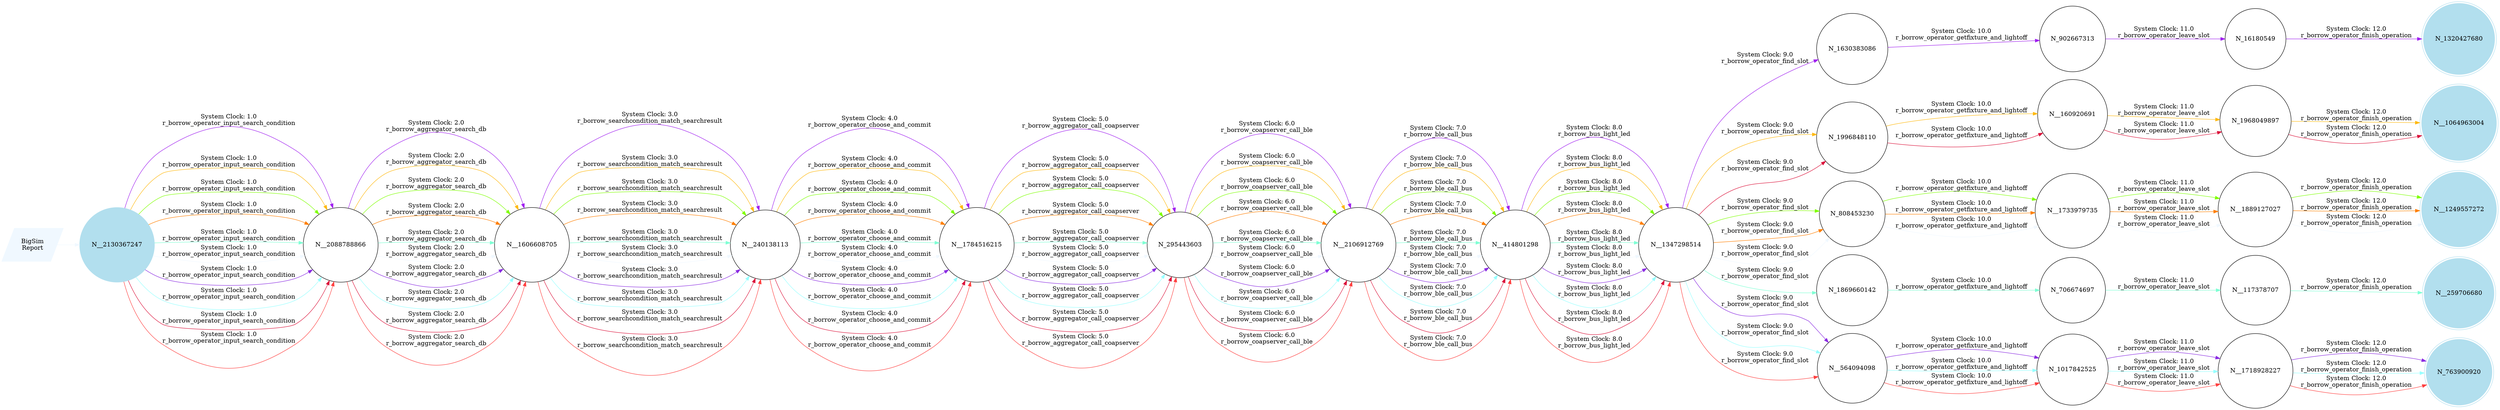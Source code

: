digraph reaction_graph {
   rankdir=LR;
   Node [shape = circle];
   BigSim_Report [shape = parallelogram color = aliceblue style=filled label="BigSim
Report"];
BigSim_Report -> N__2130367247[color = aliceblue label = ""];
 N__2130367247
 [shape=circle, color=lightblue2, style=filled];
N_1320427680[ shape = doublecircle, color=lightblue2, style=filled, label="N_1320427680"];
N__2088788866[ label="N__2088788866"];
 N__2088788866 -> N__1606608705[ color = purple label = "System Clock: 2.0
r_borrow_aggregator_search_db"];
N__1784516215[ label="N__1784516215"];
 N__1784516215 -> N_295443603[ color = purple label = "System Clock: 5.0
r_borrow_aggregator_call_coapserver"];
N__2130367247[ label="N__2130367247"];
 N__2130367247 -> N__2088788866[ color = purple label = "System Clock: 1.0
r_borrow_operator_input_search_condition"];
N_16180549[ label="N_16180549"];
 N_16180549 -> N_1320427680[ color = purple label = "System Clock: 12.0
r_borrow_operator_finish_operation"];
N__2106912769[ label="N__2106912769"];
 N__2106912769 -> N__414801298[ color = purple label = "System Clock: 7.0
r_borrow_ble_call_bus"];
N_902667313[ label="N_902667313"];
 N_902667313 -> N_16180549[ color = purple label = "System Clock: 11.0
r_borrow_operator_leave_slot"];
N__240138113[ label="N__240138113"];
 N__240138113 -> N__1784516215[ color = purple label = "System Clock: 4.0
r_borrow_operator_choose_and_commit"];
N__414801298[ label="N__414801298"];
 N__414801298 -> N__1347298514[ color = purple label = "System Clock: 8.0
r_borrow_bus_light_led"];
N_1630383086[ label="N_1630383086"];
 N_1630383086 -> N_902667313[ color = purple label = "System Clock: 10.0
r_borrow_operator_getfixture_and_lightoff"];
N__1347298514[ label="N__1347298514"];
 N__1347298514 -> N_1630383086[ color = purple label = "System Clock: 9.0
r_borrow_operator_find_slot"];
N_295443603[ label="N_295443603"];
 N_295443603 -> N__2106912769[ color = purple label = "System Clock: 6.0
r_borrow_coapserver_call_ble"];
N__1606608705[ label="N__1606608705"];
 N__1606608705 -> N__240138113[ color = purple label = "System Clock: 3.0
r_borrow_searchcondition_match_searchresult"];
N__1064963004[ shape = doublecircle, color=lightblue2, style=filled, label="N__1064963004"];
N__2088788866[ label="N__2088788866"];
 N__2088788866 -> N__1606608705[ color = darkgoldenrod1 label = "System Clock: 2.0
r_borrow_aggregator_search_db"];
N__1784516215[ label="N__1784516215"];
 N__1784516215 -> N_295443603[ color = darkgoldenrod1 label = "System Clock: 5.0
r_borrow_aggregator_call_coapserver"];
N_1968049897[ label="N_1968049897"];
 N_1968049897 -> N__1064963004[ color = darkgoldenrod1 label = "System Clock: 12.0
r_borrow_operator_finish_operation"];
N__2130367247[ label="N__2130367247"];
 N__2130367247 -> N__2088788866[ color = darkgoldenrod1 label = "System Clock: 1.0
r_borrow_operator_input_search_condition"];
N__2106912769[ label="N__2106912769"];
 N__2106912769 -> N__414801298[ color = darkgoldenrod1 label = "System Clock: 7.0
r_borrow_ble_call_bus"];
N__160920691[ label="N__160920691"];
 N__160920691 -> N_1968049897[ color = darkgoldenrod1 label = "System Clock: 11.0
r_borrow_operator_leave_slot"];
N__240138113[ label="N__240138113"];
 N__240138113 -> N__1784516215[ color = darkgoldenrod1 label = "System Clock: 4.0
r_borrow_operator_choose_and_commit"];
N__414801298[ label="N__414801298"];
 N__414801298 -> N__1347298514[ color = darkgoldenrod1 label = "System Clock: 8.0
r_borrow_bus_light_led"];
N__1347298514[ label="N__1347298514"];
 N__1347298514 -> N_1996848110[ color = darkgoldenrod1 label = "System Clock: 9.0
r_borrow_operator_find_slot"];
N_1996848110[ label="N_1996848110"];
 N_1996848110 -> N__160920691[ color = darkgoldenrod1 label = "System Clock: 10.0
r_borrow_operator_getfixture_and_lightoff"];
N_295443603[ label="N_295443603"];
 N_295443603 -> N__2106912769[ color = darkgoldenrod1 label = "System Clock: 6.0
r_borrow_coapserver_call_ble"];
N__1606608705[ label="N__1606608705"];
 N__1606608705 -> N__240138113[ color = darkgoldenrod1 label = "System Clock: 3.0
r_borrow_searchcondition_match_searchresult"];
N__1733979735[ label="N__1733979735"];
 N__1733979735 -> N__1889127027[ color = chartreuse1 label = "System Clock: 11.0
r_borrow_operator_leave_slot"];
N__2088788866[ label="N__2088788866"];
 N__2088788866 -> N__1606608705[ color = chartreuse1 label = "System Clock: 2.0
r_borrow_aggregator_search_db"];
N__1889127027[ label="N__1889127027"];
 N__1889127027 -> N__1249557272[ color = chartreuse1 label = "System Clock: 12.0
r_borrow_operator_finish_operation"];
N__1249557272[ shape = doublecircle, color=lightblue2, style=filled, label="N__1249557272"];
N__1784516215[ label="N__1784516215"];
 N__1784516215 -> N_295443603[ color = chartreuse1 label = "System Clock: 5.0
r_borrow_aggregator_call_coapserver"];
N__2130367247[ label="N__2130367247"];
 N__2130367247 -> N__2088788866[ color = chartreuse1 label = "System Clock: 1.0
r_borrow_operator_input_search_condition"];
N__2106912769[ label="N__2106912769"];
 N__2106912769 -> N__414801298[ color = chartreuse1 label = "System Clock: 7.0
r_borrow_ble_call_bus"];
N__240138113[ label="N__240138113"];
 N__240138113 -> N__1784516215[ color = chartreuse1 label = "System Clock: 4.0
r_borrow_operator_choose_and_commit"];
N__414801298[ label="N__414801298"];
 N__414801298 -> N__1347298514[ color = chartreuse1 label = "System Clock: 8.0
r_borrow_bus_light_led"];
N__1347298514[ label="N__1347298514"];
 N__1347298514 -> N_808453230[ color = chartreuse1 label = "System Clock: 9.0
r_borrow_operator_find_slot"];
N_295443603[ label="N_295443603"];
 N_295443603 -> N__2106912769[ color = chartreuse1 label = "System Clock: 6.0
r_borrow_coapserver_call_ble"];
N__1606608705[ label="N__1606608705"];
 N__1606608705 -> N__240138113[ color = chartreuse1 label = "System Clock: 3.0
r_borrow_searchcondition_match_searchresult"];
N_808453230[ label="N_808453230"];
 N_808453230 -> N__1733979735[ color = chartreuse1 label = "System Clock: 10.0
r_borrow_operator_getfixture_and_lightoff"];
N__1733979735[ label="N__1733979735"];
 N__1733979735 -> N__1889127027[ color = darkorange1 label = "System Clock: 11.0
r_borrow_operator_leave_slot"];
N__2088788866[ label="N__2088788866"];
 N__2088788866 -> N__1606608705[ color = darkorange1 label = "System Clock: 2.0
r_borrow_aggregator_search_db"];
N__1889127027[ label="N__1889127027"];
 N__1889127027 -> N__1249557272[ color = darkorange1 label = "System Clock: 12.0
r_borrow_operator_finish_operation"];
N__1249557272[ shape = doublecircle, color=lightblue2, style=filled, label="N__1249557272"];
N__1784516215[ label="N__1784516215"];
 N__1784516215 -> N_295443603[ color = darkorange1 label = "System Clock: 5.0
r_borrow_aggregator_call_coapserver"];
N__2130367247[ label="N__2130367247"];
 N__2130367247 -> N__2088788866[ color = darkorange1 label = "System Clock: 1.0
r_borrow_operator_input_search_condition"];
N__2106912769[ label="N__2106912769"];
 N__2106912769 -> N__414801298[ color = darkorange1 label = "System Clock: 7.0
r_borrow_ble_call_bus"];
N__240138113[ label="N__240138113"];
 N__240138113 -> N__1784516215[ color = darkorange1 label = "System Clock: 4.0
r_borrow_operator_choose_and_commit"];
N__414801298[ label="N__414801298"];
 N__414801298 -> N__1347298514[ color = darkorange1 label = "System Clock: 8.0
r_borrow_bus_light_led"];
N__1347298514[ label="N__1347298514"];
 N__1347298514 -> N_808453230[ color = darkorange1 label = "System Clock: 9.0
r_borrow_operator_find_slot"];
N_295443603[ label="N_295443603"];
 N_295443603 -> N__2106912769[ color = darkorange1 label = "System Clock: 6.0
r_borrow_coapserver_call_ble"];
N__1606608705[ label="N__1606608705"];
 N__1606608705 -> N__240138113[ color = darkorange1 label = "System Clock: 3.0
r_borrow_searchcondition_match_searchresult"];
N_808453230[ label="N_808453230"];
 N_808453230 -> N__1733979735[ color = darkorange1 label = "System Clock: 10.0
r_borrow_operator_getfixture_and_lightoff"];
N__2088788866[ label="N__2088788866"];
 N__2088788866 -> N__1606608705[ color = aquamarine1 label = "System Clock: 2.0
r_borrow_aggregator_search_db"];
N__117378707[ label="N__117378707"];
 N__117378707 -> N__259706680[ color = aquamarine1 label = "System Clock: 12.0
r_borrow_operator_finish_operation"];
N__1784516215[ label="N__1784516215"];
 N__1784516215 -> N_295443603[ color = aquamarine1 label = "System Clock: 5.0
r_borrow_aggregator_call_coapserver"];
N__2130367247[ label="N__2130367247"];
 N__2130367247 -> N__2088788866[ color = aquamarine1 label = "System Clock: 1.0
r_borrow_operator_input_search_condition"];
N__259706680[ shape = doublecircle, color=lightblue2, style=filled, label="N__259706680"];
N__2106912769[ label="N__2106912769"];
 N__2106912769 -> N__414801298[ color = aquamarine1 label = "System Clock: 7.0
r_borrow_ble_call_bus"];
N__240138113[ label="N__240138113"];
 N__240138113 -> N__1784516215[ color = aquamarine1 label = "System Clock: 4.0
r_borrow_operator_choose_and_commit"];
N__414801298[ label="N__414801298"];
 N__414801298 -> N__1347298514[ color = aquamarine1 label = "System Clock: 8.0
r_borrow_bus_light_led"];
N_1869660142[ label="N_1869660142"];
 N_1869660142 -> N_706674697[ color = aquamarine1 label = "System Clock: 10.0
r_borrow_operator_getfixture_and_lightoff"];
N__1347298514[ label="N__1347298514"];
 N__1347298514 -> N_1869660142[ color = aquamarine1 label = "System Clock: 9.0
r_borrow_operator_find_slot"];
N_706674697[ label="N_706674697"];
 N_706674697 -> N__117378707[ color = aquamarine1 label = "System Clock: 11.0
r_borrow_operator_leave_slot"];
N_295443603[ label="N_295443603"];
 N_295443603 -> N__2106912769[ color = aquamarine1 label = "System Clock: 6.0
r_borrow_coapserver_call_ble"];
N__1606608705[ label="N__1606608705"];
 N__1606608705 -> N__240138113[ color = aquamarine1 label = "System Clock: 3.0
r_borrow_searchcondition_match_searchresult"];
N__1733979735[ label="N__1733979735"];
 N__1733979735 -> N__1889127027[ color = aliceblue label = "System Clock: 11.0
r_borrow_operator_leave_slot"];
N__2088788866[ label="N__2088788866"];
 N__2088788866 -> N__1606608705[ color = aliceblue label = "System Clock: 2.0
r_borrow_aggregator_search_db"];
N__1889127027[ label="N__1889127027"];
 N__1889127027 -> N__1249557272[ color = aliceblue label = "System Clock: 12.0
r_borrow_operator_finish_operation"];
N__1249557272[ shape = doublecircle, color=lightblue2, style=filled, label="N__1249557272"];
N__1784516215[ label="N__1784516215"];
 N__1784516215 -> N_295443603[ color = aliceblue label = "System Clock: 5.0
r_borrow_aggregator_call_coapserver"];
N__2130367247[ label="N__2130367247"];
 N__2130367247 -> N__2088788866[ color = aliceblue label = "System Clock: 1.0
r_borrow_operator_input_search_condition"];
N__2106912769[ label="N__2106912769"];
 N__2106912769 -> N__414801298[ color = aliceblue label = "System Clock: 7.0
r_borrow_ble_call_bus"];
N__240138113[ label="N__240138113"];
 N__240138113 -> N__1784516215[ color = aliceblue label = "System Clock: 4.0
r_borrow_operator_choose_and_commit"];
N__414801298[ label="N__414801298"];
 N__414801298 -> N__1347298514[ color = aliceblue label = "System Clock: 8.0
r_borrow_bus_light_led"];
N__1347298514[ label="N__1347298514"];
 N__1347298514 -> N_808453230[ color = aliceblue label = "System Clock: 9.0
r_borrow_operator_find_slot"];
N_295443603[ label="N_295443603"];
 N_295443603 -> N__2106912769[ color = aliceblue label = "System Clock: 6.0
r_borrow_coapserver_call_ble"];
N__1606608705[ label="N__1606608705"];
 N__1606608705 -> N__240138113[ color = aliceblue label = "System Clock: 3.0
r_borrow_searchcondition_match_searchresult"];
N_808453230[ label="N_808453230"];
 N_808453230 -> N__1733979735[ color = aliceblue label = "System Clock: 10.0
r_borrow_operator_getfixture_and_lightoff"];
N__2088788866[ label="N__2088788866"];
 N__2088788866 -> N__1606608705[ color = blueviolet label = "System Clock: 2.0
r_borrow_aggregator_search_db"];
N__1718928227[ label="N__1718928227"];
 N__1718928227 -> N_763900920[ color = blueviolet label = "System Clock: 12.0
r_borrow_operator_finish_operation"];
N_1017842525[ label="N_1017842525"];
 N_1017842525 -> N__1718928227[ color = blueviolet label = "System Clock: 11.0
r_borrow_operator_leave_slot"];
N__1784516215[ label="N__1784516215"];
 N__1784516215 -> N_295443603[ color = blueviolet label = "System Clock: 5.0
r_borrow_aggregator_call_coapserver"];
N__564094098[ label="N__564094098"];
 N__564094098 -> N_1017842525[ color = blueviolet label = "System Clock: 10.0
r_borrow_operator_getfixture_and_lightoff"];
N__2130367247[ label="N__2130367247"];
 N__2130367247 -> N__2088788866[ color = blueviolet label = "System Clock: 1.0
r_borrow_operator_input_search_condition"];
N__2106912769[ label="N__2106912769"];
 N__2106912769 -> N__414801298[ color = blueviolet label = "System Clock: 7.0
r_borrow_ble_call_bus"];
N__240138113[ label="N__240138113"];
 N__240138113 -> N__1784516215[ color = blueviolet label = "System Clock: 4.0
r_borrow_operator_choose_and_commit"];
N__414801298[ label="N__414801298"];
 N__414801298 -> N__1347298514[ color = blueviolet label = "System Clock: 8.0
r_borrow_bus_light_led"];
N__1347298514[ label="N__1347298514"];
 N__1347298514 -> N__564094098[ color = blueviolet label = "System Clock: 9.0
r_borrow_operator_find_slot"];
N_295443603[ label="N_295443603"];
 N_295443603 -> N__2106912769[ color = blueviolet label = "System Clock: 6.0
r_borrow_coapserver_call_ble"];
N__1606608705[ label="N__1606608705"];
 N__1606608705 -> N__240138113[ color = blueviolet label = "System Clock: 3.0
r_borrow_searchcondition_match_searchresult"];
N_763900920[ shape = doublecircle, color=lightblue2, style=filled, label="N_763900920"];
N__2088788866[ label="N__2088788866"];
 N__2088788866 -> N__1606608705[ color = darkslategray1 label = "System Clock: 2.0
r_borrow_aggregator_search_db"];
N__1718928227[ label="N__1718928227"];
 N__1718928227 -> N_763900920[ color = darkslategray1 label = "System Clock: 12.0
r_borrow_operator_finish_operation"];
N_1017842525[ label="N_1017842525"];
 N_1017842525 -> N__1718928227[ color = darkslategray1 label = "System Clock: 11.0
r_borrow_operator_leave_slot"];
N__1784516215[ label="N__1784516215"];
 N__1784516215 -> N_295443603[ color = darkslategray1 label = "System Clock: 5.0
r_borrow_aggregator_call_coapserver"];
N__564094098[ label="N__564094098"];
 N__564094098 -> N_1017842525[ color = darkslategray1 label = "System Clock: 10.0
r_borrow_operator_getfixture_and_lightoff"];
N__2130367247[ label="N__2130367247"];
 N__2130367247 -> N__2088788866[ color = darkslategray1 label = "System Clock: 1.0
r_borrow_operator_input_search_condition"];
N__2106912769[ label="N__2106912769"];
 N__2106912769 -> N__414801298[ color = darkslategray1 label = "System Clock: 7.0
r_borrow_ble_call_bus"];
N__240138113[ label="N__240138113"];
 N__240138113 -> N__1784516215[ color = darkslategray1 label = "System Clock: 4.0
r_borrow_operator_choose_and_commit"];
N__414801298[ label="N__414801298"];
 N__414801298 -> N__1347298514[ color = darkslategray1 label = "System Clock: 8.0
r_borrow_bus_light_led"];
N__1347298514[ label="N__1347298514"];
 N__1347298514 -> N__564094098[ color = darkslategray1 label = "System Clock: 9.0
r_borrow_operator_find_slot"];
N_295443603[ label="N_295443603"];
 N_295443603 -> N__2106912769[ color = darkslategray1 label = "System Clock: 6.0
r_borrow_coapserver_call_ble"];
N__1606608705[ label="N__1606608705"];
 N__1606608705 -> N__240138113[ color = darkslategray1 label = "System Clock: 3.0
r_borrow_searchcondition_match_searchresult"];
N_763900920[ shape = doublecircle, color=lightblue2, style=filled, label="N_763900920"];
N__1064963004[ shape = doublecircle, color=lightblue2, style=filled, label="N__1064963004"];
N__2088788866[ label="N__2088788866"];
 N__2088788866 -> N__1606608705[ color = crimson label = "System Clock: 2.0
r_borrow_aggregator_search_db"];
N__1784516215[ label="N__1784516215"];
 N__1784516215 -> N_295443603[ color = crimson label = "System Clock: 5.0
r_borrow_aggregator_call_coapserver"];
N_1968049897[ label="N_1968049897"];
 N_1968049897 -> N__1064963004[ color = crimson label = "System Clock: 12.0
r_borrow_operator_finish_operation"];
N__2130367247[ label="N__2130367247"];
 N__2130367247 -> N__2088788866[ color = crimson label = "System Clock: 1.0
r_borrow_operator_input_search_condition"];
N__2106912769[ label="N__2106912769"];
 N__2106912769 -> N__414801298[ color = crimson label = "System Clock: 7.0
r_borrow_ble_call_bus"];
N__160920691[ label="N__160920691"];
 N__160920691 -> N_1968049897[ color = crimson label = "System Clock: 11.0
r_borrow_operator_leave_slot"];
N__240138113[ label="N__240138113"];
 N__240138113 -> N__1784516215[ color = crimson label = "System Clock: 4.0
r_borrow_operator_choose_and_commit"];
N__414801298[ label="N__414801298"];
 N__414801298 -> N__1347298514[ color = crimson label = "System Clock: 8.0
r_borrow_bus_light_led"];
N__1347298514[ label="N__1347298514"];
 N__1347298514 -> N_1996848110[ color = crimson label = "System Clock: 9.0
r_borrow_operator_find_slot"];
N_1996848110[ label="N_1996848110"];
 N_1996848110 -> N__160920691[ color = crimson label = "System Clock: 10.0
r_borrow_operator_getfixture_and_lightoff"];
N_295443603[ label="N_295443603"];
 N_295443603 -> N__2106912769[ color = crimson label = "System Clock: 6.0
r_borrow_coapserver_call_ble"];
N__1606608705[ label="N__1606608705"];
 N__1606608705 -> N__240138113[ color = crimson label = "System Clock: 3.0
r_borrow_searchcondition_match_searchresult"];
N__2088788866[ label="N__2088788866"];
 N__2088788866 -> N__1606608705[ color = brown1 label = "System Clock: 2.0
r_borrow_aggregator_search_db"];
N__1718928227[ label="N__1718928227"];
 N__1718928227 -> N_763900920[ color = brown1 label = "System Clock: 12.0
r_borrow_operator_finish_operation"];
N_1017842525[ label="N_1017842525"];
 N_1017842525 -> N__1718928227[ color = brown1 label = "System Clock: 11.0
r_borrow_operator_leave_slot"];
N__1784516215[ label="N__1784516215"];
 N__1784516215 -> N_295443603[ color = brown1 label = "System Clock: 5.0
r_borrow_aggregator_call_coapserver"];
N__564094098[ label="N__564094098"];
 N__564094098 -> N_1017842525[ color = brown1 label = "System Clock: 10.0
r_borrow_operator_getfixture_and_lightoff"];
N__2130367247[ label="N__2130367247"];
 N__2130367247 -> N__2088788866[ color = brown1 label = "System Clock: 1.0
r_borrow_operator_input_search_condition"];
N__2106912769[ label="N__2106912769"];
 N__2106912769 -> N__414801298[ color = brown1 label = "System Clock: 7.0
r_borrow_ble_call_bus"];
N__240138113[ label="N__240138113"];
 N__240138113 -> N__1784516215[ color = brown1 label = "System Clock: 4.0
r_borrow_operator_choose_and_commit"];
N__414801298[ label="N__414801298"];
 N__414801298 -> N__1347298514[ color = brown1 label = "System Clock: 8.0
r_borrow_bus_light_led"];
N__1347298514[ label="N__1347298514"];
 N__1347298514 -> N__564094098[ color = brown1 label = "System Clock: 9.0
r_borrow_operator_find_slot"];
N_295443603[ label="N_295443603"];
 N_295443603 -> N__2106912769[ color = brown1 label = "System Clock: 6.0
r_borrow_coapserver_call_ble"];
N__1606608705[ label="N__1606608705"];
 N__1606608705 -> N__240138113[ color = brown1 label = "System Clock: 3.0
r_borrow_searchcondition_match_searchresult"];
N_763900920[ shape = doublecircle, color=lightblue2, style=filled, label="N_763900920"];
}
